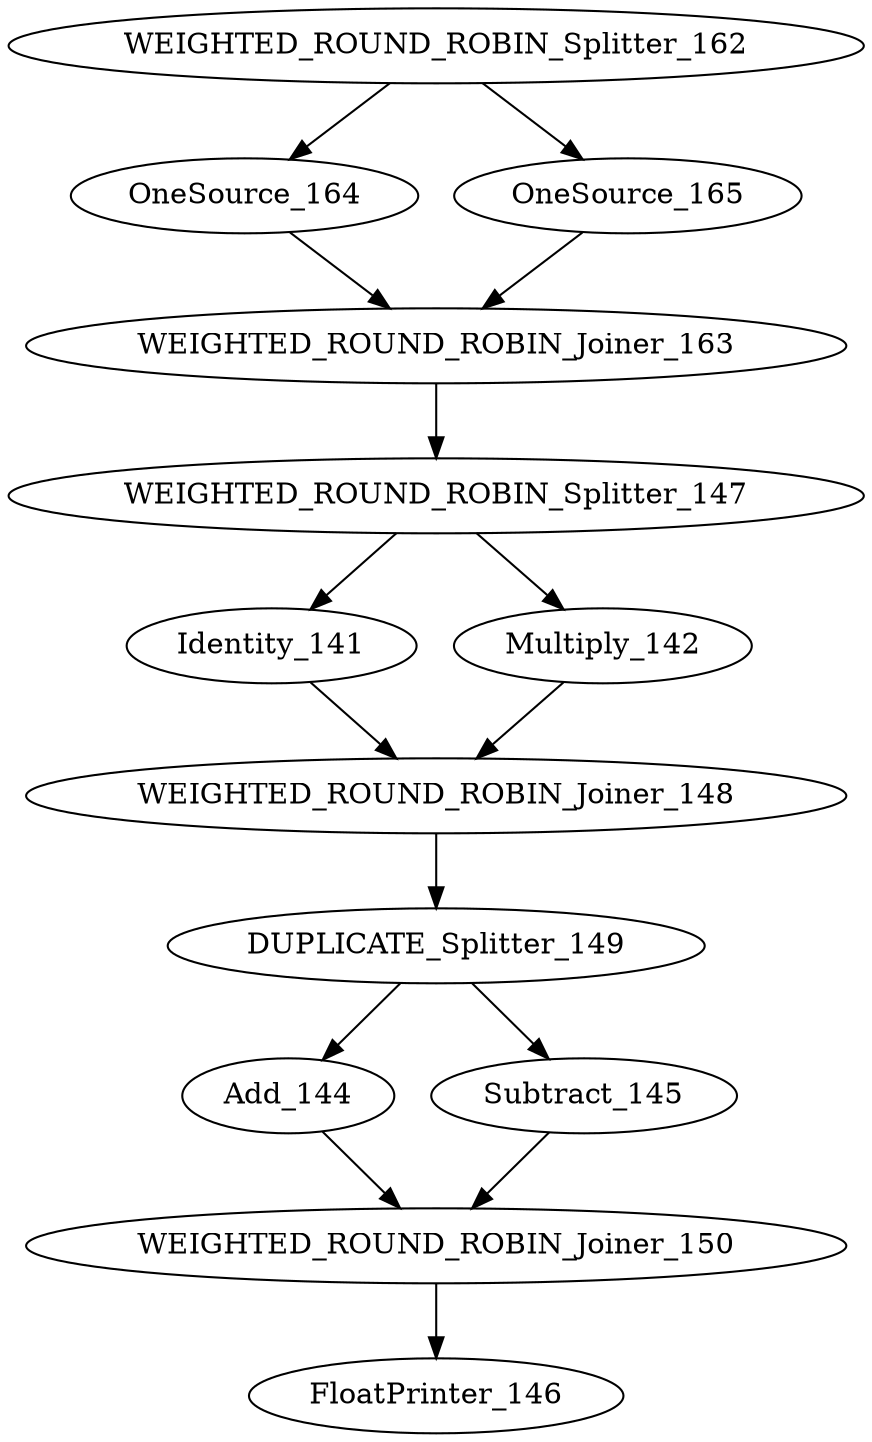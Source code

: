 digraph FFT4_169 {
node0 [label="WEIGHTED_ROUND_ROBIN_Splitter_162", push="0", pop="0", peek="0", pushType="void", popType="void", peekType="void", codeSize="30 b", stackSize="32 b", work="0"];
node1 [label="OneSource_164", push="1", pop="0", peek="0", pushType="float", popType="void", peekType="void", codeSize="6 b", stackSize="0 b", work="3"];
node0 -> node1;
node2 [label="OneSource_165", push="1", pop="0", peek="0", pushType="float", popType="void", peekType="void", codeSize="6 b", stackSize="0 b", work="3"];
node0 -> node2;
node3 [label="WEIGHTED_ROUND_ROBIN_Joiner_163", push="2", pop="2", peek="0", pushType="float", popType="float", peekType="void", codeSize="30 b", stackSize="32 b", work="0"];
node1 -> node3;
node2 -> node3;
node4 [label="WEIGHTED_ROUND_ROBIN_Splitter_147", push="2", pop="2", peek="0", pushType="float", popType="float", peekType="void", codeSize="30 b", stackSize="32 b", work="0"];
node3 -> node4;
node5 [label="Identity_141", push="1", pop="1", peek="1", pushType="float", popType="float", peekType="float", codeSize="12 b", stackSize="32 b", work="6"];
node4 -> node5;
node6 [label="Multiply_142", push="1", pop="1", peek="1", pushType="float", popType="float", peekType="float", codeSize="17 b", stackSize="0 b", work="8"];
node4 -> node6;
node7 [label="WEIGHTED_ROUND_ROBIN_Joiner_148", push="2", pop="2", peek="0", pushType="float", popType="float", peekType="void", codeSize="30 b", stackSize="32 b", work="0"];
node5 -> node7;
node6 -> node7;
node8 [label="DUPLICATE_Splitter_149", push="2", pop="2", peek="0", pushType="float", popType="float", peekType="void", codeSize="24 b", stackSize="64 b", work="0"];
node7 -> node8;
node9 [label="Add_144", push="1", pop="2", peek="2", pushType="float", popType="float", peekType="float", codeSize="43 b", stackSize="0 b", work="17"];
node8 -> node9;
node10 [label="Subtract_145", push="1", pop="2", peek="2", pushType="float", popType="float", peekType="float", codeSize="43 b", stackSize="0 b", work="17"];
node8 -> node10;
node11 [label="WEIGHTED_ROUND_ROBIN_Joiner_150", push="2", pop="2", peek="0", pushType="float", popType="float", peekType="void", codeSize="30 b", stackSize="32 b", work="0"];
node9 -> node11;
node10 -> node11;
node12 [label="FloatPrinter_146", push="0", pop="2", peek="2", pushType="void", popType="float", peekType="float", codeSize="16 b", stackSize="0 b", work="6"];
node11 -> node12;
}
